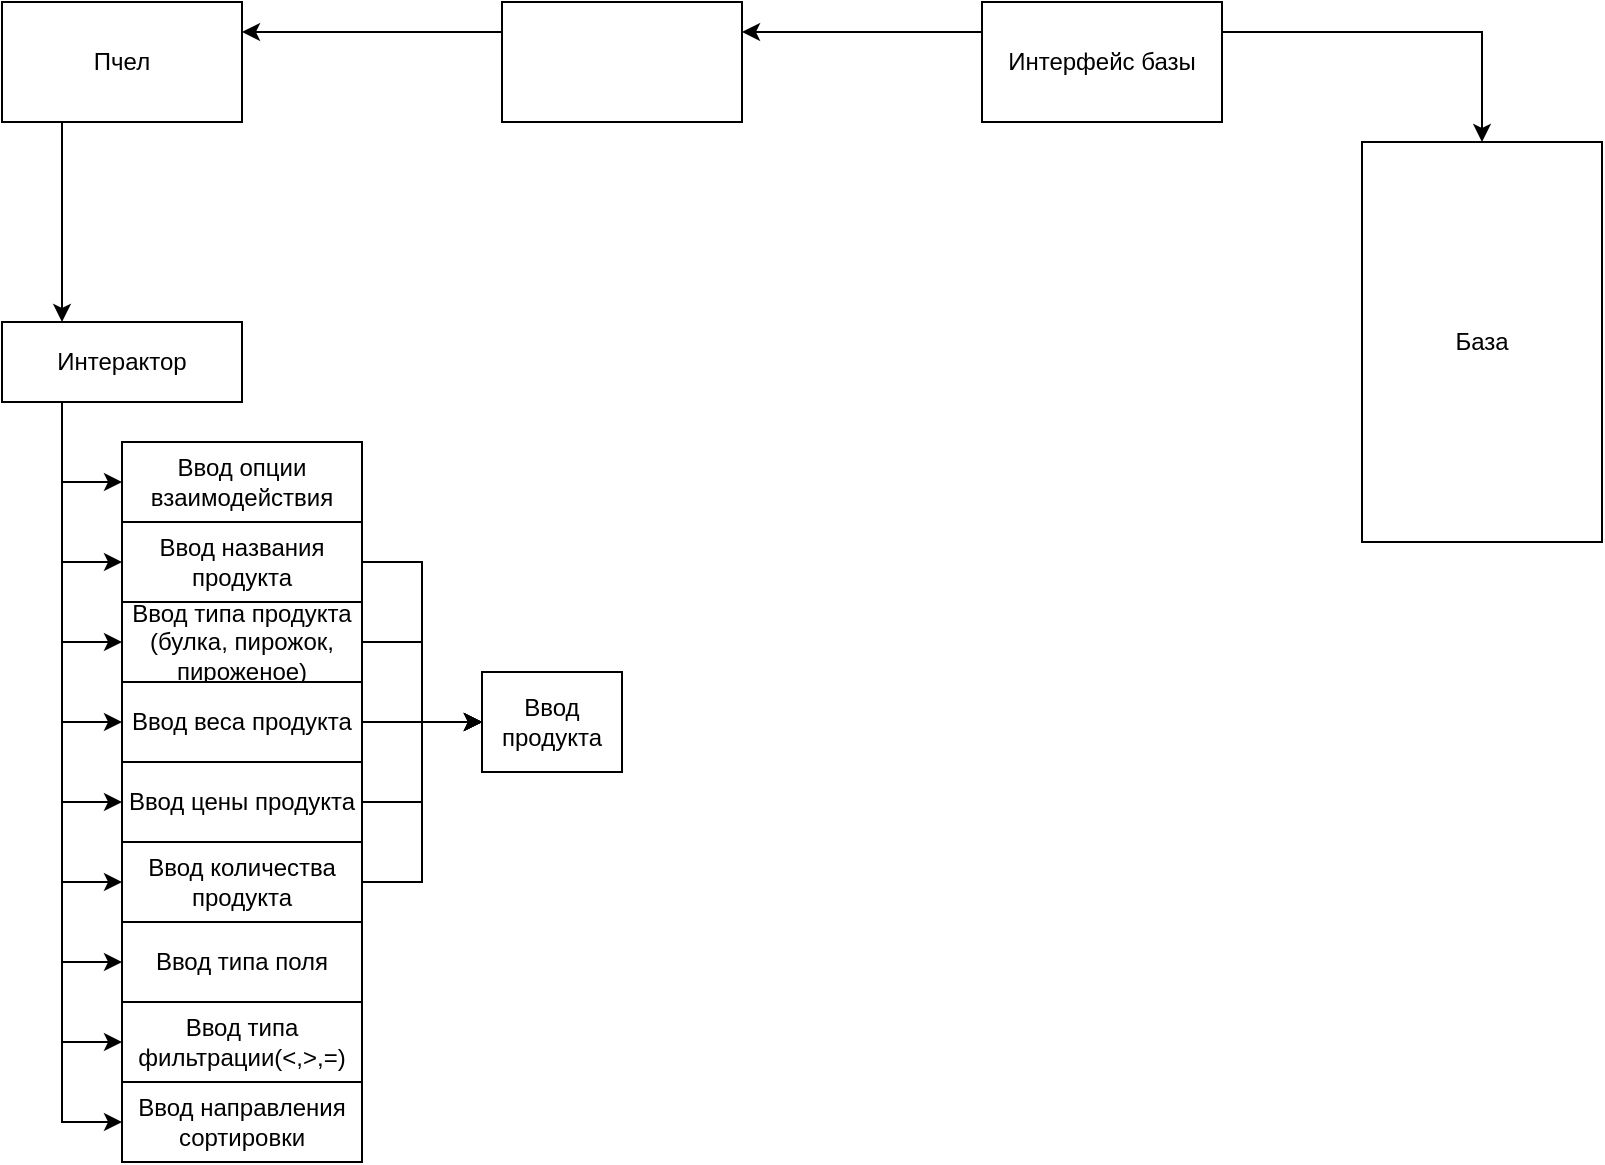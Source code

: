 <mxfile version="20.8.16" type="device"><diagram id="C5RBs43oDa-KdzZeNtuy" name="Page-1"><mxGraphModel dx="1195" dy="668" grid="1" gridSize="10" guides="1" tooltips="1" connect="1" arrows="1" fold="1" page="1" pageScale="1" pageWidth="827" pageHeight="1169" math="0" shadow="0"><root><mxCell id="WIyWlLk6GJQsqaUBKTNV-0"/><mxCell id="WIyWlLk6GJQsqaUBKTNV-1" parent="WIyWlLk6GJQsqaUBKTNV-0"/><mxCell id="RtsQ6bVcwcburBYVqgJ9-54" style="edgeStyle=orthogonalEdgeStyle;rounded=0;orthogonalLoop=1;jettySize=auto;html=1;entryX=0.25;entryY=0;entryDx=0;entryDy=0;exitX=0.25;exitY=1;exitDx=0;exitDy=0;" edge="1" parent="WIyWlLk6GJQsqaUBKTNV-1" source="RtsQ6bVcwcburBYVqgJ9-0" target="RtsQ6bVcwcburBYVqgJ9-4"><mxGeometry relative="1" as="geometry"/></mxCell><mxCell id="RtsQ6bVcwcburBYVqgJ9-0" value="Пчел" style="rounded=0;whiteSpace=wrap;html=1;" vertex="1" parent="WIyWlLk6GJQsqaUBKTNV-1"><mxGeometry x="10" y="10" width="120" height="60" as="geometry"/></mxCell><mxCell id="RtsQ6bVcwcburBYVqgJ9-58" style="edgeStyle=orthogonalEdgeStyle;rounded=0;orthogonalLoop=1;jettySize=auto;html=1;entryX=0.5;entryY=0;entryDx=0;entryDy=0;exitX=1;exitY=0.25;exitDx=0;exitDy=0;" edge="1" parent="WIyWlLk6GJQsqaUBKTNV-1" source="RtsQ6bVcwcburBYVqgJ9-2" target="RtsQ6bVcwcburBYVqgJ9-7"><mxGeometry relative="1" as="geometry"/></mxCell><mxCell id="RtsQ6bVcwcburBYVqgJ9-62" style="edgeStyle=orthogonalEdgeStyle;rounded=0;orthogonalLoop=1;jettySize=auto;html=1;entryX=1;entryY=0.25;entryDx=0;entryDy=0;exitX=0;exitY=0.25;exitDx=0;exitDy=0;" edge="1" parent="WIyWlLk6GJQsqaUBKTNV-1" source="RtsQ6bVcwcburBYVqgJ9-2" target="RtsQ6bVcwcburBYVqgJ9-61"><mxGeometry relative="1" as="geometry"/></mxCell><mxCell id="RtsQ6bVcwcburBYVqgJ9-2" value="Интерфейс базы" style="rounded=0;whiteSpace=wrap;html=1;" vertex="1" parent="WIyWlLk6GJQsqaUBKTNV-1"><mxGeometry x="500" y="10" width="120" height="60" as="geometry"/></mxCell><mxCell id="RtsQ6bVcwcburBYVqgJ9-38" style="edgeStyle=orthogonalEdgeStyle;rounded=0;orthogonalLoop=1;jettySize=auto;html=1;entryX=0;entryY=0.5;entryDx=0;entryDy=0;exitX=0.25;exitY=1;exitDx=0;exitDy=0;" edge="1" parent="WIyWlLk6GJQsqaUBKTNV-1" source="RtsQ6bVcwcburBYVqgJ9-4" target="RtsQ6bVcwcburBYVqgJ9-5"><mxGeometry relative="1" as="geometry"/></mxCell><mxCell id="RtsQ6bVcwcburBYVqgJ9-39" style="edgeStyle=orthogonalEdgeStyle;rounded=0;orthogonalLoop=1;jettySize=auto;html=1;entryX=0;entryY=0.5;entryDx=0;entryDy=0;exitX=0.25;exitY=1;exitDx=0;exitDy=0;" edge="1" parent="WIyWlLk6GJQsqaUBKTNV-1" source="RtsQ6bVcwcburBYVqgJ9-4" target="RtsQ6bVcwcburBYVqgJ9-9"><mxGeometry relative="1" as="geometry"/></mxCell><mxCell id="RtsQ6bVcwcburBYVqgJ9-40" style="edgeStyle=orthogonalEdgeStyle;rounded=0;orthogonalLoop=1;jettySize=auto;html=1;entryX=0;entryY=0.5;entryDx=0;entryDy=0;exitX=0.25;exitY=1;exitDx=0;exitDy=0;" edge="1" parent="WIyWlLk6GJQsqaUBKTNV-1" source="RtsQ6bVcwcburBYVqgJ9-4" target="RtsQ6bVcwcburBYVqgJ9-12"><mxGeometry relative="1" as="geometry"/></mxCell><mxCell id="RtsQ6bVcwcburBYVqgJ9-41" style="edgeStyle=orthogonalEdgeStyle;rounded=0;orthogonalLoop=1;jettySize=auto;html=1;entryX=0;entryY=0.5;entryDx=0;entryDy=0;exitX=0.25;exitY=1;exitDx=0;exitDy=0;" edge="1" parent="WIyWlLk6GJQsqaUBKTNV-1" source="RtsQ6bVcwcburBYVqgJ9-4" target="RtsQ6bVcwcburBYVqgJ9-20"><mxGeometry relative="1" as="geometry"/></mxCell><mxCell id="RtsQ6bVcwcburBYVqgJ9-42" style="edgeStyle=orthogonalEdgeStyle;rounded=0;orthogonalLoop=1;jettySize=auto;html=1;entryX=0;entryY=0.5;entryDx=0;entryDy=0;exitX=0.25;exitY=1;exitDx=0;exitDy=0;" edge="1" parent="WIyWlLk6GJQsqaUBKTNV-1" source="RtsQ6bVcwcburBYVqgJ9-4" target="RtsQ6bVcwcburBYVqgJ9-21"><mxGeometry relative="1" as="geometry"/></mxCell><mxCell id="RtsQ6bVcwcburBYVqgJ9-43" style="edgeStyle=orthogonalEdgeStyle;rounded=0;orthogonalLoop=1;jettySize=auto;html=1;entryX=0;entryY=0.5;entryDx=0;entryDy=0;exitX=0.25;exitY=1;exitDx=0;exitDy=0;" edge="1" parent="WIyWlLk6GJQsqaUBKTNV-1" source="RtsQ6bVcwcburBYVqgJ9-4" target="RtsQ6bVcwcburBYVqgJ9-23"><mxGeometry relative="1" as="geometry"/></mxCell><mxCell id="RtsQ6bVcwcburBYVqgJ9-44" style="edgeStyle=orthogonalEdgeStyle;rounded=0;orthogonalLoop=1;jettySize=auto;html=1;entryX=0;entryY=0.5;entryDx=0;entryDy=0;exitX=0.25;exitY=1;exitDx=0;exitDy=0;" edge="1" parent="WIyWlLk6GJQsqaUBKTNV-1" source="RtsQ6bVcwcburBYVqgJ9-4" target="RtsQ6bVcwcburBYVqgJ9-32"><mxGeometry relative="1" as="geometry"/></mxCell><mxCell id="RtsQ6bVcwcburBYVqgJ9-57" style="edgeStyle=orthogonalEdgeStyle;rounded=0;orthogonalLoop=1;jettySize=auto;html=1;entryX=0;entryY=0.5;entryDx=0;entryDy=0;exitX=0.25;exitY=1;exitDx=0;exitDy=0;" edge="1" parent="WIyWlLk6GJQsqaUBKTNV-1" source="RtsQ6bVcwcburBYVqgJ9-4" target="RtsQ6bVcwcburBYVqgJ9-56"><mxGeometry relative="1" as="geometry"/></mxCell><mxCell id="RtsQ6bVcwcburBYVqgJ9-60" style="edgeStyle=orthogonalEdgeStyle;rounded=0;orthogonalLoop=1;jettySize=auto;html=1;entryX=0;entryY=0.5;entryDx=0;entryDy=0;exitX=0.25;exitY=1;exitDx=0;exitDy=0;" edge="1" parent="WIyWlLk6GJQsqaUBKTNV-1" source="RtsQ6bVcwcburBYVqgJ9-4" target="RtsQ6bVcwcburBYVqgJ9-59"><mxGeometry relative="1" as="geometry"/></mxCell><mxCell id="RtsQ6bVcwcburBYVqgJ9-4" value="Интерактор" style="rounded=0;whiteSpace=wrap;html=1;" vertex="1" parent="WIyWlLk6GJQsqaUBKTNV-1"><mxGeometry x="10" y="170" width="120" height="40" as="geometry"/></mxCell><mxCell id="RtsQ6bVcwcburBYVqgJ9-5" value="Ввод опции взаимодействия" style="whiteSpace=wrap;html=1;rounded=0;" vertex="1" parent="WIyWlLk6GJQsqaUBKTNV-1"><mxGeometry x="70" y="230" width="120" height="40" as="geometry"/></mxCell><mxCell id="RtsQ6bVcwcburBYVqgJ9-7" value="База" style="rounded=0;whiteSpace=wrap;html=1;" vertex="1" parent="WIyWlLk6GJQsqaUBKTNV-1"><mxGeometry x="690" y="80" width="120" height="200" as="geometry"/></mxCell><mxCell id="RtsQ6bVcwcburBYVqgJ9-49" style="edgeStyle=orthogonalEdgeStyle;rounded=0;orthogonalLoop=1;jettySize=auto;html=1;entryX=0;entryY=0.5;entryDx=0;entryDy=0;" edge="1" parent="WIyWlLk6GJQsqaUBKTNV-1" source="RtsQ6bVcwcburBYVqgJ9-9" target="RtsQ6bVcwcburBYVqgJ9-25"><mxGeometry relative="1" as="geometry"/></mxCell><mxCell id="RtsQ6bVcwcburBYVqgJ9-9" value="Ввод названия продукта" style="rounded=0;whiteSpace=wrap;html=1;" vertex="1" parent="WIyWlLk6GJQsqaUBKTNV-1"><mxGeometry x="70" y="270" width="120" height="40" as="geometry"/></mxCell><mxCell id="RtsQ6bVcwcburBYVqgJ9-48" style="edgeStyle=orthogonalEdgeStyle;rounded=0;orthogonalLoop=1;jettySize=auto;html=1;entryX=0;entryY=0.5;entryDx=0;entryDy=0;" edge="1" parent="WIyWlLk6GJQsqaUBKTNV-1" source="RtsQ6bVcwcburBYVqgJ9-12" target="RtsQ6bVcwcburBYVqgJ9-25"><mxGeometry relative="1" as="geometry"/></mxCell><mxCell id="RtsQ6bVcwcburBYVqgJ9-12" value="Ввод типа продукта&lt;br&gt;(булка, пирожок, пироженое)" style="rounded=0;whiteSpace=wrap;html=1;" vertex="1" parent="WIyWlLk6GJQsqaUBKTNV-1"><mxGeometry x="70" y="310" width="120" height="40" as="geometry"/></mxCell><mxCell id="RtsQ6bVcwcburBYVqgJ9-47" style="edgeStyle=orthogonalEdgeStyle;rounded=0;orthogonalLoop=1;jettySize=auto;html=1;entryX=0;entryY=0.5;entryDx=0;entryDy=0;" edge="1" parent="WIyWlLk6GJQsqaUBKTNV-1" source="RtsQ6bVcwcburBYVqgJ9-20" target="RtsQ6bVcwcburBYVqgJ9-25"><mxGeometry relative="1" as="geometry"/></mxCell><mxCell id="RtsQ6bVcwcburBYVqgJ9-20" value="Ввод веса продукта" style="rounded=0;whiteSpace=wrap;html=1;" vertex="1" parent="WIyWlLk6GJQsqaUBKTNV-1"><mxGeometry x="70" y="350" width="120" height="40" as="geometry"/></mxCell><mxCell id="RtsQ6bVcwcburBYVqgJ9-46" style="edgeStyle=orthogonalEdgeStyle;rounded=0;orthogonalLoop=1;jettySize=auto;html=1;entryX=0;entryY=0.5;entryDx=0;entryDy=0;" edge="1" parent="WIyWlLk6GJQsqaUBKTNV-1" source="RtsQ6bVcwcburBYVqgJ9-21" target="RtsQ6bVcwcburBYVqgJ9-25"><mxGeometry relative="1" as="geometry"/></mxCell><mxCell id="RtsQ6bVcwcburBYVqgJ9-21" value="Ввод цены продукта" style="rounded=0;whiteSpace=wrap;html=1;" vertex="1" parent="WIyWlLk6GJQsqaUBKTNV-1"><mxGeometry x="70" y="390" width="120" height="40" as="geometry"/></mxCell><mxCell id="RtsQ6bVcwcburBYVqgJ9-45" style="edgeStyle=orthogonalEdgeStyle;rounded=0;orthogonalLoop=1;jettySize=auto;html=1;entryX=0;entryY=0.5;entryDx=0;entryDy=0;" edge="1" parent="WIyWlLk6GJQsqaUBKTNV-1" source="RtsQ6bVcwcburBYVqgJ9-23" target="RtsQ6bVcwcburBYVqgJ9-25"><mxGeometry relative="1" as="geometry"/></mxCell><mxCell id="RtsQ6bVcwcburBYVqgJ9-23" value="Ввод количества продукта" style="rounded=0;whiteSpace=wrap;html=1;" vertex="1" parent="WIyWlLk6GJQsqaUBKTNV-1"><mxGeometry x="70" y="430" width="120" height="40" as="geometry"/></mxCell><mxCell id="RtsQ6bVcwcburBYVqgJ9-25" value="Ввод&lt;br&gt;продукта" style="rounded=0;whiteSpace=wrap;html=1;" vertex="1" parent="WIyWlLk6GJQsqaUBKTNV-1"><mxGeometry x="250" y="345" width="70" height="50" as="geometry"/></mxCell><mxCell id="RtsQ6bVcwcburBYVqgJ9-32" value="Ввод типа поля" style="rounded=0;whiteSpace=wrap;html=1;" vertex="1" parent="WIyWlLk6GJQsqaUBKTNV-1"><mxGeometry x="70" y="470" width="120" height="40" as="geometry"/></mxCell><mxCell id="RtsQ6bVcwcburBYVqgJ9-56" value="Ввод типа фильтрации(&amp;lt;,&amp;gt;,=)" style="rounded=0;whiteSpace=wrap;html=1;" vertex="1" parent="WIyWlLk6GJQsqaUBKTNV-1"><mxGeometry x="70" y="510" width="120" height="40" as="geometry"/></mxCell><mxCell id="RtsQ6bVcwcburBYVqgJ9-59" value="Ввод направления сортировки" style="rounded=0;whiteSpace=wrap;html=1;" vertex="1" parent="WIyWlLk6GJQsqaUBKTNV-1"><mxGeometry x="70" y="550" width="120" height="40" as="geometry"/></mxCell><mxCell id="RtsQ6bVcwcburBYVqgJ9-63" style="edgeStyle=orthogonalEdgeStyle;rounded=0;orthogonalLoop=1;jettySize=auto;html=1;entryX=1;entryY=0.25;entryDx=0;entryDy=0;exitX=0;exitY=0.25;exitDx=0;exitDy=0;" edge="1" parent="WIyWlLk6GJQsqaUBKTNV-1" source="RtsQ6bVcwcburBYVqgJ9-61" target="RtsQ6bVcwcburBYVqgJ9-0"><mxGeometry relative="1" as="geometry"/></mxCell><mxCell id="RtsQ6bVcwcburBYVqgJ9-61" value="" style="rounded=0;whiteSpace=wrap;html=1;" vertex="1" parent="WIyWlLk6GJQsqaUBKTNV-1"><mxGeometry x="260" y="10" width="120" height="60" as="geometry"/></mxCell></root></mxGraphModel></diagram></mxfile>